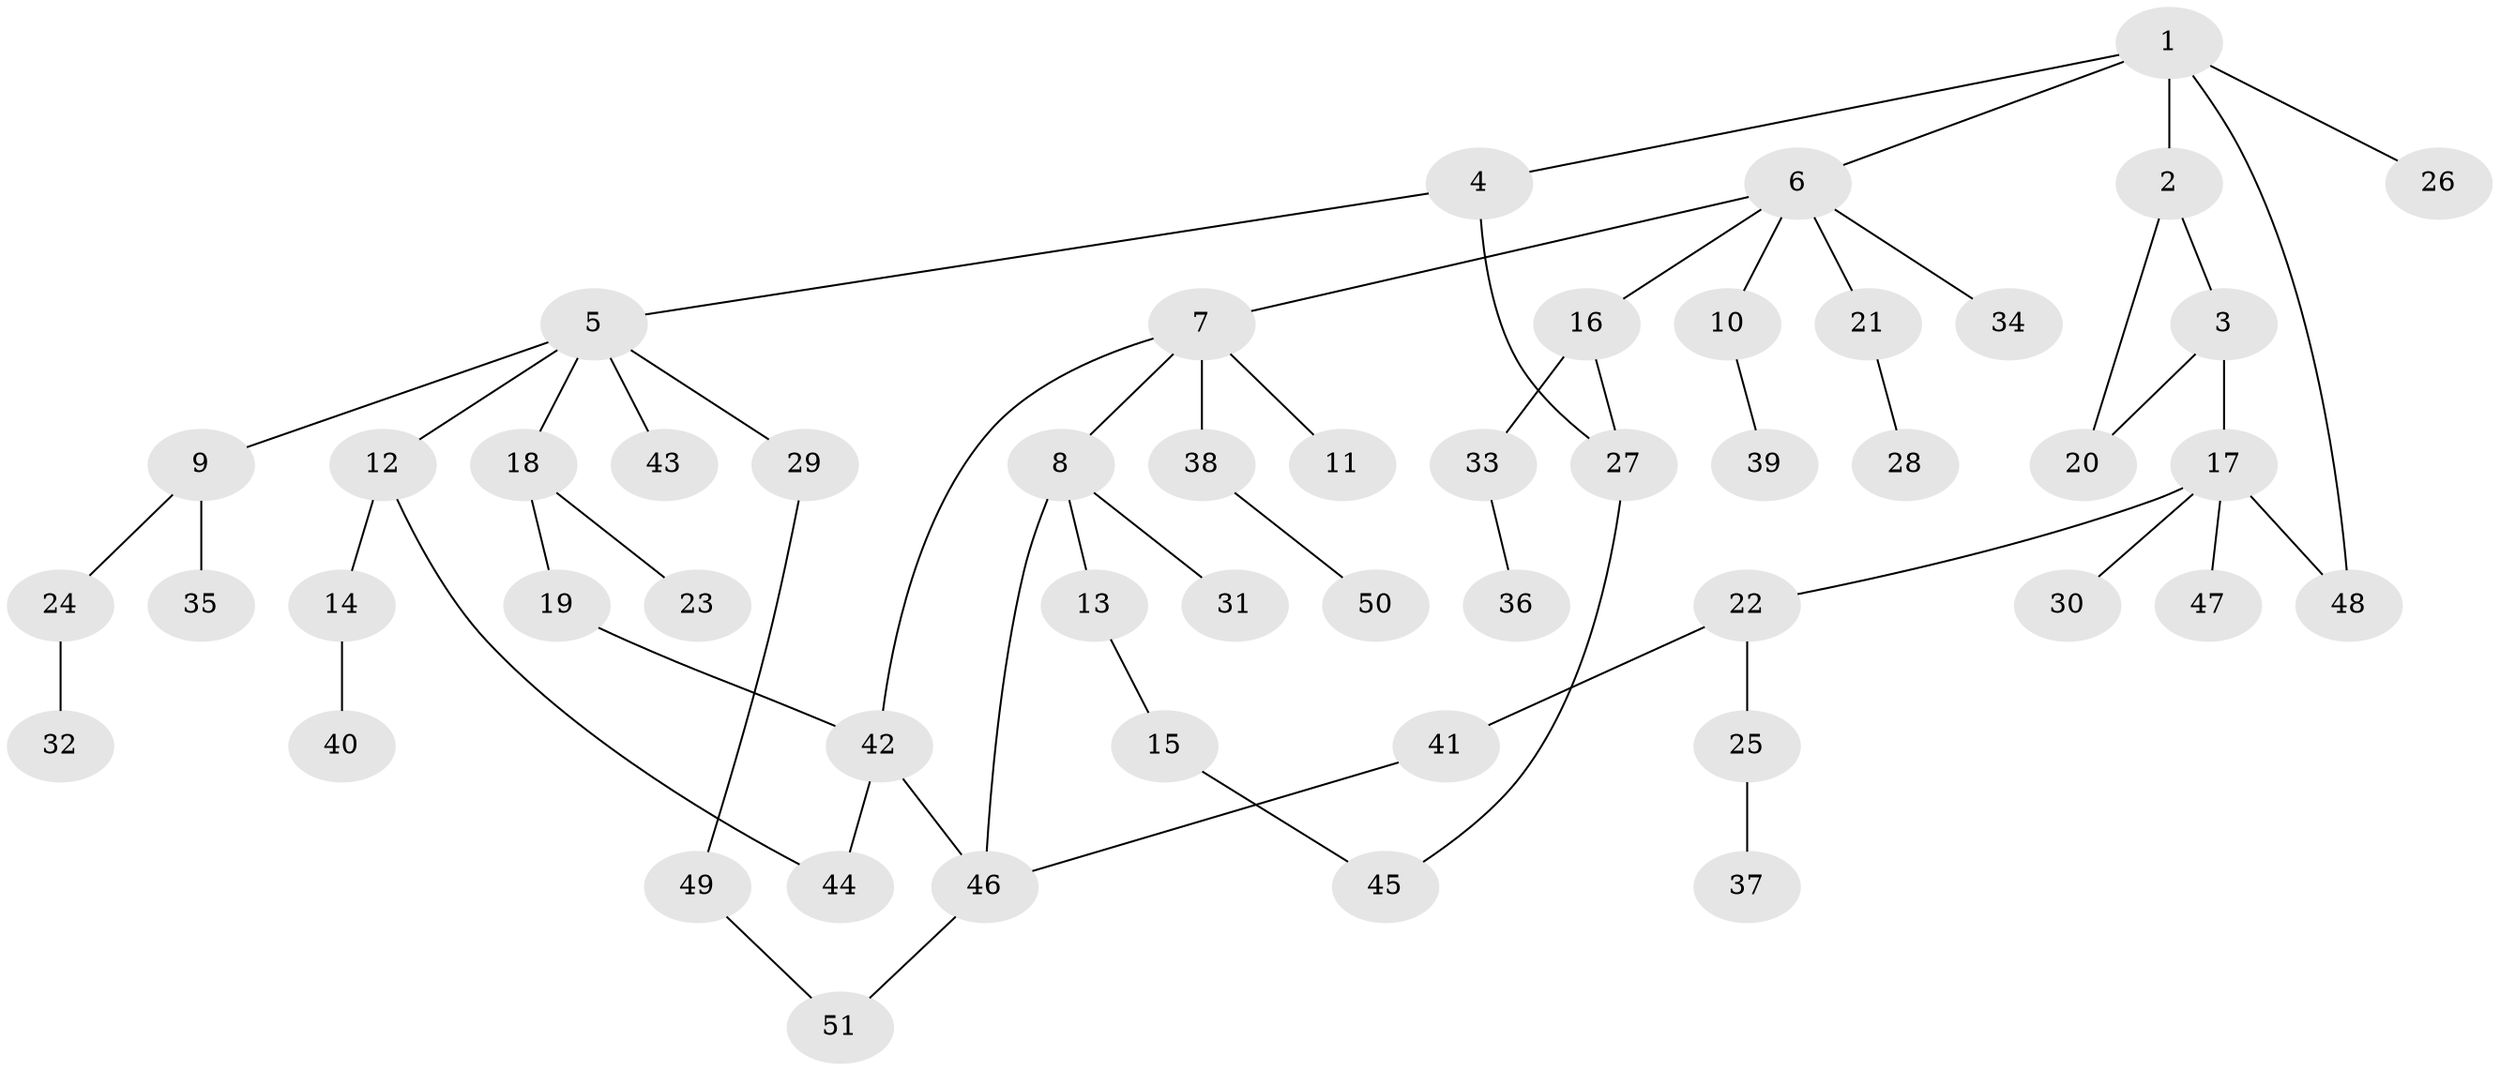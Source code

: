 // coarse degree distribution, {2: 0.28, 1: 0.56, 10: 0.04, 5: 0.08, 6: 0.04}
// Generated by graph-tools (version 1.1) at 2025/45/03/04/25 21:45:32]
// undirected, 51 vertices, 59 edges
graph export_dot {
graph [start="1"]
  node [color=gray90,style=filled];
  1;
  2;
  3;
  4;
  5;
  6;
  7;
  8;
  9;
  10;
  11;
  12;
  13;
  14;
  15;
  16;
  17;
  18;
  19;
  20;
  21;
  22;
  23;
  24;
  25;
  26;
  27;
  28;
  29;
  30;
  31;
  32;
  33;
  34;
  35;
  36;
  37;
  38;
  39;
  40;
  41;
  42;
  43;
  44;
  45;
  46;
  47;
  48;
  49;
  50;
  51;
  1 -- 2;
  1 -- 4;
  1 -- 6;
  1 -- 26;
  1 -- 48;
  2 -- 3;
  2 -- 20;
  3 -- 17;
  3 -- 20;
  4 -- 5;
  4 -- 27;
  5 -- 9;
  5 -- 12;
  5 -- 18;
  5 -- 29;
  5 -- 43;
  6 -- 7;
  6 -- 10;
  6 -- 16;
  6 -- 21;
  6 -- 34;
  7 -- 8;
  7 -- 11;
  7 -- 38;
  7 -- 42;
  8 -- 13;
  8 -- 31;
  8 -- 46;
  9 -- 24;
  9 -- 35;
  10 -- 39;
  12 -- 14;
  12 -- 44;
  13 -- 15;
  14 -- 40;
  15 -- 45;
  16 -- 33;
  16 -- 27;
  17 -- 22;
  17 -- 30;
  17 -- 47;
  17 -- 48;
  18 -- 19;
  18 -- 23;
  19 -- 42;
  21 -- 28;
  22 -- 25;
  22 -- 41;
  24 -- 32;
  25 -- 37;
  27 -- 45;
  29 -- 49;
  33 -- 36;
  38 -- 50;
  41 -- 46;
  42 -- 44;
  42 -- 46;
  46 -- 51;
  49 -- 51;
}
